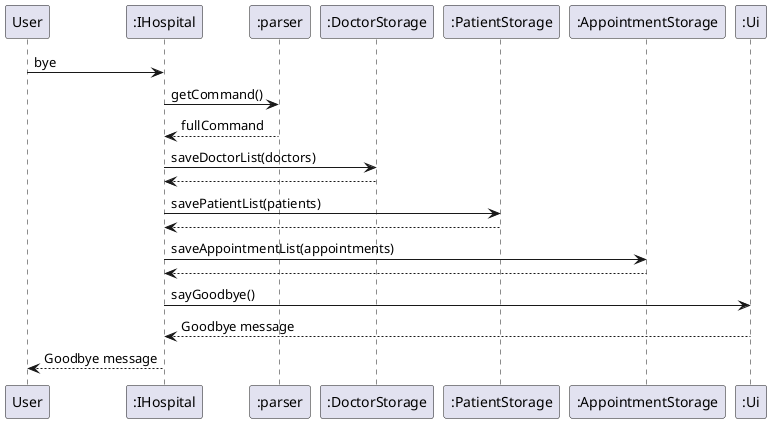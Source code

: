 @startuml
'https://plantuml.com/sequence-diagram


User -> ":IHospital": bye
":IHospital" -> ":parser": getCommand()
":parser" --> ":IHospital": fullCommand

":IHospital" -> ":DoctorStorage": saveDoctorList(doctors)
":DoctorStorage" --> ":IHospital"
":IHospital" -> ":PatientStorage": savePatientList(patients)
":PatientStorage" --> ":IHospital"
":IHospital" -> ":AppointmentStorage": saveAppointmentList(appointments)
":AppointmentStorage" --> ":IHospital"

":IHospital" -> ":Ui": sayGoodbye()
":Ui" --> ":IHospital": Goodbye message
":IHospital" --> User: Goodbye message


@enduml